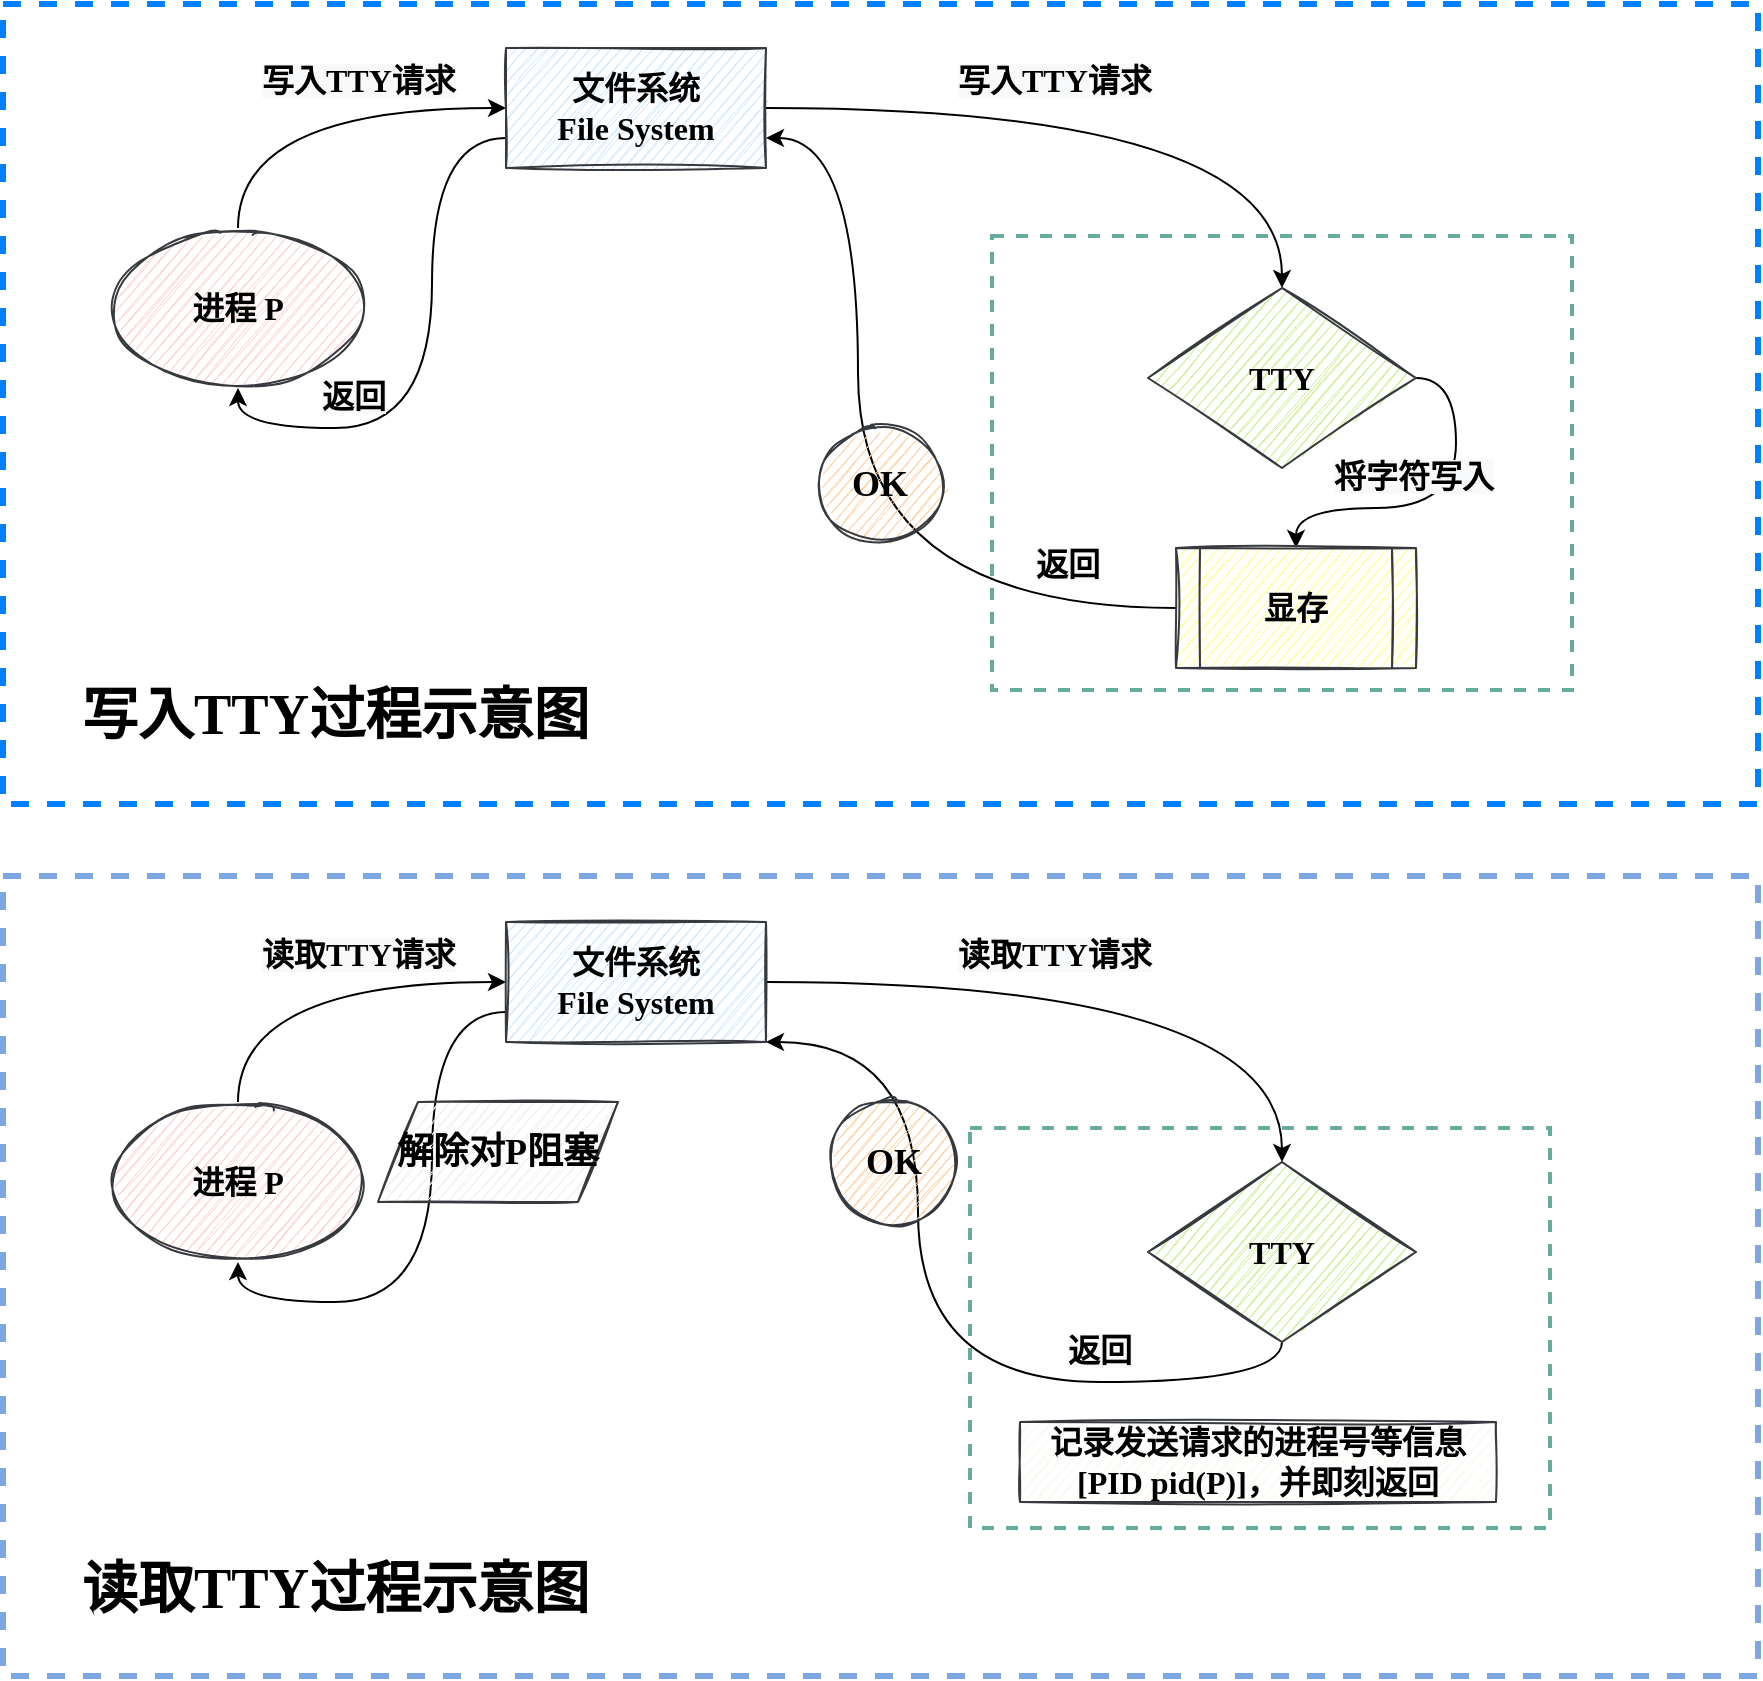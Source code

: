 <mxfile version="14.1.1" type="github">
  <diagram id="re15Rb0JpsQiYsEudaRB" name="Page-1">
    <mxGraphModel dx="2146" dy="829" grid="1" gridSize="10" guides="1" tooltips="1" connect="1" arrows="1" fold="1" page="1" pageScale="1" pageWidth="827" pageHeight="1169" math="0" shadow="0">
      <root>
        <mxCell id="0" />
        <mxCell id="1" parent="0" />
        <mxCell id="iDL0mzzt14MPATJzExOn-133" value="" style="rounded=0;whiteSpace=wrap;html=1;shadow=0;glass=0;sketch=0;strokeWidth=3;fillColor=none;gradientColor=none;dashed=1;strokeColor=#007FFF;" vertex="1" parent="1">
          <mxGeometry x="42.5" y="251" width="877.5" height="400" as="geometry" />
        </mxCell>
        <mxCell id="iDL0mzzt14MPATJzExOn-134" style="edgeStyle=orthogonalEdgeStyle;curved=1;rounded=0;orthogonalLoop=1;jettySize=auto;html=1;exitX=0.5;exitY=0;exitDx=0;exitDy=0;entryX=0;entryY=0.5;entryDx=0;entryDy=0;strokeWidth=1;" edge="1" parent="1" source="iDL0mzzt14MPATJzExOn-135" target="iDL0mzzt14MPATJzExOn-138">
          <mxGeometry relative="1" as="geometry" />
        </mxCell>
        <mxCell id="iDL0mzzt14MPATJzExOn-135" value="&lt;b style=&quot;font-family: &amp;#34;comic sans ms&amp;#34; ; font-size: 16px&quot;&gt;进程 P&lt;/b&gt;" style="ellipse;whiteSpace=wrap;html=1;rounded=0;shadow=0;glass=0;sketch=1;strokeWidth=1;fillColor=#ffcccc;strokeColor=#36393d;" vertex="1" parent="1">
          <mxGeometry x="100" y="363" width="120" height="80" as="geometry" />
        </mxCell>
        <mxCell id="iDL0mzzt14MPATJzExOn-136" style="edgeStyle=orthogonalEdgeStyle;curved=1;rounded=0;orthogonalLoop=1;jettySize=auto;html=1;exitX=1;exitY=0.5;exitDx=0;exitDy=0;entryX=0.5;entryY=0;entryDx=0;entryDy=0;strokeWidth=1;" edge="1" parent="1" source="iDL0mzzt14MPATJzExOn-138" target="iDL0mzzt14MPATJzExOn-141">
          <mxGeometry relative="1" as="geometry" />
        </mxCell>
        <mxCell id="iDL0mzzt14MPATJzExOn-137" style="edgeStyle=orthogonalEdgeStyle;curved=1;rounded=0;orthogonalLoop=1;jettySize=auto;html=1;exitX=0;exitY=0.75;exitDx=0;exitDy=0;entryX=0.5;entryY=1;entryDx=0;entryDy=0;strokeWidth=1;" edge="1" parent="1" source="iDL0mzzt14MPATJzExOn-138" target="iDL0mzzt14MPATJzExOn-135">
          <mxGeometry relative="1" as="geometry" />
        </mxCell>
        <mxCell id="iDL0mzzt14MPATJzExOn-138" value="&lt;font face=&quot;comic sans ms&quot;&gt;&lt;span style=&quot;font-size: 16px&quot;&gt;&lt;b&gt;文件系统&lt;br&gt;File System&lt;br&gt;&lt;/b&gt;&lt;/span&gt;&lt;/font&gt;" style="rounded=0;whiteSpace=wrap;html=1;shadow=0;sketch=1;fillColor=#cce5ff;strokeColor=#36393d;" vertex="1" parent="1">
          <mxGeometry x="294" y="273" width="130" height="60" as="geometry" />
        </mxCell>
        <mxCell id="iDL0mzzt14MPATJzExOn-139" value="&lt;b style=&quot;color: rgb(0 , 0 , 0) ; font-family: &amp;#34;comic sans ms&amp;#34; ; font-size: 16px ; font-style: normal ; letter-spacing: normal ; text-align: center ; text-indent: 0px ; text-transform: none ; word-spacing: 0px ; background-color: rgb(248 , 249 , 250)&quot;&gt;写入TTY请求&lt;/b&gt;" style="text;whiteSpace=wrap;html=1;rounded=0;" vertex="1" parent="1">
          <mxGeometry x="170" y="273" width="100" height="30" as="geometry" />
        </mxCell>
        <mxCell id="iDL0mzzt14MPATJzExOn-140" style="edgeStyle=orthogonalEdgeStyle;curved=1;rounded=0;orthogonalLoop=1;jettySize=auto;html=1;exitX=1;exitY=0.5;exitDx=0;exitDy=0;entryX=0.5;entryY=0;entryDx=0;entryDy=0;strokeWidth=1;" edge="1" parent="1" source="iDL0mzzt14MPATJzExOn-141" target="iDL0mzzt14MPATJzExOn-147">
          <mxGeometry relative="1" as="geometry" />
        </mxCell>
        <mxCell id="iDL0mzzt14MPATJzExOn-141" value="&lt;b style=&quot;font-family: &amp;#34;comic sans ms&amp;#34; ; font-size: 16px&quot;&gt;TTY&lt;/b&gt;" style="rhombus;whiteSpace=wrap;html=1;rounded=0;shadow=0;glass=0;sketch=1;strokeColor=#36393d;strokeWidth=1;fillColor=#cdeb8b;" vertex="1" parent="1">
          <mxGeometry x="615" y="393" width="134" height="90" as="geometry" />
        </mxCell>
        <mxCell id="iDL0mzzt14MPATJzExOn-142" value="&lt;b style=&quot;color: rgb(0 , 0 , 0) ; font-family: &amp;#34;comic sans ms&amp;#34; ; font-size: 16px ; font-style: normal ; letter-spacing: normal ; text-align: center ; text-indent: 0px ; text-transform: none ; word-spacing: 0px ; background-color: rgb(248 , 249 , 250)&quot;&gt;写入TTY请求&lt;/b&gt;" style="text;whiteSpace=wrap;html=1;rounded=0;" vertex="1" parent="1">
          <mxGeometry x="517.5" y="273" width="122.5" height="30" as="geometry" />
        </mxCell>
        <mxCell id="iDL0mzzt14MPATJzExOn-143" value="" style="rounded=0;whiteSpace=wrap;html=1;shadow=0;glass=0;dashed=1;sketch=0;strokeWidth=2;fillColor=none;gradientColor=none;strokeColor=#67AB9F;" vertex="1" parent="1">
          <mxGeometry x="537" y="367" width="290" height="227" as="geometry" />
        </mxCell>
        <mxCell id="iDL0mzzt14MPATJzExOn-144" value="&lt;b style=&quot;color: rgb(0 , 0 , 0) ; font-family: &amp;#34;comic sans ms&amp;#34; ; font-size: 16px ; font-style: normal ; letter-spacing: normal ; text-align: center ; text-indent: 0px ; text-transform: none ; word-spacing: 0px ; background-color: rgb(248 , 249 , 250)&quot;&gt;返回&lt;/b&gt;" style="text;whiteSpace=wrap;html=1;rounded=0;" vertex="1" parent="1">
          <mxGeometry x="557" y="515" width="60" height="40" as="geometry" />
        </mxCell>
        <mxCell id="iDL0mzzt14MPATJzExOn-145" value="&lt;div style=&quot;text-align: center&quot;&gt;&lt;span style=&quot;font-size: 28px&quot;&gt;&lt;font face=&quot;comic sans ms&quot;&gt;&lt;b&gt;写入TTY过程示意图&lt;/b&gt;&lt;/font&gt;&lt;/span&gt;&lt;/div&gt;" style="text;whiteSpace=wrap;html=1;" vertex="1" parent="1">
          <mxGeometry x="80" y="583" width="270" height="30" as="geometry" />
        </mxCell>
        <mxCell id="iDL0mzzt14MPATJzExOn-146" style="edgeStyle=orthogonalEdgeStyle;curved=1;rounded=0;orthogonalLoop=1;jettySize=auto;html=1;exitX=0;exitY=0.5;exitDx=0;exitDy=0;entryX=1;entryY=0.75;entryDx=0;entryDy=0;strokeWidth=1;" edge="1" parent="1" source="iDL0mzzt14MPATJzExOn-147" target="iDL0mzzt14MPATJzExOn-138">
          <mxGeometry relative="1" as="geometry">
            <Array as="points">
              <mxPoint x="470" y="553" />
              <mxPoint x="470" y="318" />
            </Array>
          </mxGeometry>
        </mxCell>
        <mxCell id="iDL0mzzt14MPATJzExOn-147" value="&lt;b style=&quot;font-family: &amp;#34;comic sans ms&amp;#34; ; font-size: 16px&quot;&gt;显存&lt;/b&gt;" style="shape=process;whiteSpace=wrap;html=1;backgroundOutline=1;rounded=0;shadow=0;glass=0;sketch=1;strokeColor=#36393d;strokeWidth=1;fillColor=#ffff88;" vertex="1" parent="1">
          <mxGeometry x="629" y="523" width="120" height="60" as="geometry" />
        </mxCell>
        <mxCell id="iDL0mzzt14MPATJzExOn-148" value="&lt;b style=&quot;color: rgb(0, 0, 0); font-family: &amp;quot;comic sans ms&amp;quot;; font-size: 16px; font-style: normal; letter-spacing: normal; text-align: center; text-indent: 0px; text-transform: none; word-spacing: 0px; background-color: rgb(248, 249, 250);&quot;&gt;将字符写入&lt;/b&gt;" style="text;whiteSpace=wrap;html=1;" vertex="1" parent="1">
          <mxGeometry x="706" y="471" width="110" height="30" as="geometry" />
        </mxCell>
        <mxCell id="iDL0mzzt14MPATJzExOn-149" value="&lt;b style=&quot;font-family: &amp;#34;comic sans ms&amp;#34;&quot;&gt;&lt;font style=&quot;font-size: 18px&quot;&gt;OK&lt;/font&gt;&lt;/b&gt;" style="ellipse;whiteSpace=wrap;html=1;aspect=fixed;rounded=0;shadow=0;glass=0;sketch=1;strokeColor=#36393d;strokeWidth=1;fillColor=#ffcc99;" vertex="1" parent="1">
          <mxGeometry x="451.25" y="461" width="60" height="60" as="geometry" />
        </mxCell>
        <mxCell id="iDL0mzzt14MPATJzExOn-150" value="&lt;b style=&quot;color: rgb(0 , 0 , 0) ; font-family: &amp;#34;comic sans ms&amp;#34; ; font-size: 16px ; font-style: normal ; letter-spacing: normal ; text-align: center ; text-indent: 0px ; text-transform: none ; word-spacing: 0px ; background-color: rgb(248 , 249 , 250)&quot;&gt;返回&lt;/b&gt;" style="text;whiteSpace=wrap;html=1;rounded=0;" vertex="1" parent="1">
          <mxGeometry x="200" y="431" width="60" height="40" as="geometry" />
        </mxCell>
        <mxCell id="iDL0mzzt14MPATJzExOn-151" value="" style="rounded=0;whiteSpace=wrap;html=1;shadow=0;glass=0;sketch=0;strokeWidth=3;fillColor=none;gradientColor=none;dashed=1;strokeColor=#7EA6E0;" vertex="1" parent="1">
          <mxGeometry x="42.5" y="687" width="877.5" height="400" as="geometry" />
        </mxCell>
        <mxCell id="iDL0mzzt14MPATJzExOn-152" style="edgeStyle=orthogonalEdgeStyle;curved=1;rounded=0;orthogonalLoop=1;jettySize=auto;html=1;exitX=0.5;exitY=0;exitDx=0;exitDy=0;entryX=0;entryY=0.5;entryDx=0;entryDy=0;strokeWidth=1;" edge="1" parent="1" source="iDL0mzzt14MPATJzExOn-153" target="iDL0mzzt14MPATJzExOn-156">
          <mxGeometry relative="1" as="geometry" />
        </mxCell>
        <mxCell id="iDL0mzzt14MPATJzExOn-153" value="&lt;b style=&quot;font-family: &amp;#34;comic sans ms&amp;#34; ; font-size: 16px&quot;&gt;进程 P&lt;/b&gt;" style="ellipse;whiteSpace=wrap;html=1;rounded=0;shadow=0;glass=0;sketch=1;strokeWidth=1;fillColor=#ffcccc;strokeColor=#36393d;" vertex="1" parent="1">
          <mxGeometry x="100" y="800" width="120" height="80" as="geometry" />
        </mxCell>
        <mxCell id="iDL0mzzt14MPATJzExOn-154" style="edgeStyle=orthogonalEdgeStyle;curved=1;rounded=0;orthogonalLoop=1;jettySize=auto;html=1;exitX=1;exitY=0.5;exitDx=0;exitDy=0;entryX=0.5;entryY=0;entryDx=0;entryDy=0;strokeWidth=1;" edge="1" parent="1" source="iDL0mzzt14MPATJzExOn-156" target="iDL0mzzt14MPATJzExOn-159">
          <mxGeometry relative="1" as="geometry" />
        </mxCell>
        <mxCell id="iDL0mzzt14MPATJzExOn-155" style="edgeStyle=orthogonalEdgeStyle;curved=1;rounded=0;orthogonalLoop=1;jettySize=auto;html=1;exitX=0;exitY=0.75;exitDx=0;exitDy=0;entryX=0.5;entryY=1;entryDx=0;entryDy=0;strokeWidth=1;" edge="1" parent="1" source="iDL0mzzt14MPATJzExOn-156" target="iDL0mzzt14MPATJzExOn-153">
          <mxGeometry relative="1" as="geometry" />
        </mxCell>
        <mxCell id="iDL0mzzt14MPATJzExOn-156" value="&lt;font face=&quot;comic sans ms&quot;&gt;&lt;span style=&quot;font-size: 16px&quot;&gt;&lt;b&gt;文件系统&lt;br&gt;File System&lt;br&gt;&lt;/b&gt;&lt;/span&gt;&lt;/font&gt;" style="rounded=0;whiteSpace=wrap;html=1;shadow=0;sketch=1;fillColor=#cce5ff;strokeColor=#36393d;" vertex="1" parent="1">
          <mxGeometry x="294" y="710" width="130" height="60" as="geometry" />
        </mxCell>
        <mxCell id="iDL0mzzt14MPATJzExOn-157" value="&lt;b style=&quot;color: rgb(0 , 0 , 0) ; font-family: &amp;#34;comic sans ms&amp;#34; ; font-size: 16px ; font-style: normal ; letter-spacing: normal ; text-align: center ; text-indent: 0px ; text-transform: none ; word-spacing: 0px ; background-color: rgb(248 , 249 , 250)&quot;&gt;读取TTY请求&lt;/b&gt;" style="text;whiteSpace=wrap;html=1;rounded=0;" vertex="1" parent="1">
          <mxGeometry x="170" y="710" width="100" height="30" as="geometry" />
        </mxCell>
        <mxCell id="iDL0mzzt14MPATJzExOn-158" style="edgeStyle=orthogonalEdgeStyle;curved=1;rounded=0;orthogonalLoop=1;jettySize=auto;html=1;exitX=0.5;exitY=1;exitDx=0;exitDy=0;entryX=1;entryY=1;entryDx=0;entryDy=0;strokeWidth=1;" edge="1" parent="1" source="iDL0mzzt14MPATJzExOn-159" target="iDL0mzzt14MPATJzExOn-156">
          <mxGeometry relative="1" as="geometry">
            <Array as="points">
              <mxPoint x="682" y="940" />
              <mxPoint x="500" y="940" />
              <mxPoint x="500" y="770" />
            </Array>
          </mxGeometry>
        </mxCell>
        <mxCell id="iDL0mzzt14MPATJzExOn-159" value="&lt;b style=&quot;font-family: &amp;#34;comic sans ms&amp;#34; ; font-size: 16px&quot;&gt;TTY&lt;/b&gt;" style="rhombus;whiteSpace=wrap;html=1;rounded=0;shadow=0;glass=0;sketch=1;strokeColor=#36393d;strokeWidth=1;fillColor=#cdeb8b;" vertex="1" parent="1">
          <mxGeometry x="615" y="830" width="134" height="90" as="geometry" />
        </mxCell>
        <mxCell id="iDL0mzzt14MPATJzExOn-160" value="&lt;b style=&quot;color: rgb(0 , 0 , 0) ; font-family: &amp;#34;comic sans ms&amp;#34; ; font-size: 16px ; font-style: normal ; letter-spacing: normal ; text-align: center ; text-indent: 0px ; text-transform: none ; word-spacing: 0px ; background-color: rgb(248 , 249 , 250)&quot;&gt;读取TTY请求&lt;/b&gt;" style="text;whiteSpace=wrap;html=1;rounded=0;" vertex="1" parent="1">
          <mxGeometry x="517.5" y="710" width="122.5" height="30" as="geometry" />
        </mxCell>
        <mxCell id="iDL0mzzt14MPATJzExOn-161" value="&lt;font face=&quot;comic sans ms&quot;&gt;&lt;span style=&quot;font-size: 16px&quot;&gt;&lt;b&gt;记录发送请求的进程号等信息&lt;br&gt;[PID pid(P)]，并即刻返回&lt;br&gt;&lt;/b&gt;&lt;/span&gt;&lt;/font&gt;" style="rounded=0;whiteSpace=wrap;html=1;shadow=0;sketch=1;fillColor=#f9f7ed;strokeColor=#36393d;" vertex="1" parent="1">
          <mxGeometry x="551" y="960" width="238" height="40" as="geometry" />
        </mxCell>
        <mxCell id="iDL0mzzt14MPATJzExOn-162" value="" style="rounded=0;whiteSpace=wrap;html=1;shadow=0;glass=0;dashed=1;sketch=0;strokeWidth=2;fillColor=none;gradientColor=none;strokeColor=#67AB9F;" vertex="1" parent="1">
          <mxGeometry x="526" y="813" width="290" height="200" as="geometry" />
        </mxCell>
        <mxCell id="iDL0mzzt14MPATJzExOn-163" value="&lt;b style=&quot;color: rgb(0 , 0 , 0) ; font-family: &amp;#34;comic sans ms&amp;#34; ; font-size: 16px ; font-style: normal ; letter-spacing: normal ; text-align: center ; text-indent: 0px ; text-transform: none ; word-spacing: 0px ; background-color: rgb(248 , 249 , 250)&quot;&gt;返回&lt;/b&gt;" style="text;whiteSpace=wrap;html=1;rounded=0;" vertex="1" parent="1">
          <mxGeometry x="573" y="908" width="60" height="40" as="geometry" />
        </mxCell>
        <mxCell id="iDL0mzzt14MPATJzExOn-164" value="&lt;b style=&quot;font-family: &amp;#34;comic sans ms&amp;#34;&quot;&gt;&lt;font style=&quot;font-size: 18px&quot;&gt;OK&lt;/font&gt;&lt;/b&gt;" style="ellipse;whiteSpace=wrap;html=1;aspect=fixed;rounded=0;shadow=0;glass=0;sketch=1;strokeColor=#36393d;strokeWidth=1;fillColor=#ffcc99;" vertex="1" parent="1">
          <mxGeometry x="457.5" y="800" width="60" height="60" as="geometry" />
        </mxCell>
        <mxCell id="iDL0mzzt14MPATJzExOn-165" value="&lt;b style=&quot;font-family: &amp;#34;comic sans ms&amp;#34;&quot;&gt;&lt;font style=&quot;font-size: 18px&quot;&gt;解除对P阻塞&lt;/font&gt;&lt;/b&gt;" style="shape=parallelogram;perimeter=parallelogramPerimeter;whiteSpace=wrap;html=1;fixedSize=1;rounded=0;shadow=0;glass=0;sketch=1;strokeColor=#36393d;strokeWidth=1;fillColor=#eeeeee;" vertex="1" parent="1">
          <mxGeometry x="230" y="800" width="120" height="50" as="geometry" />
        </mxCell>
        <mxCell id="iDL0mzzt14MPATJzExOn-166" value="&lt;div style=&quot;text-align: center&quot;&gt;&lt;span style=&quot;font-size: 28px&quot;&gt;&lt;font face=&quot;comic sans ms&quot;&gt;&lt;b&gt;读取TTY过程示意图&lt;/b&gt;&lt;/font&gt;&lt;/span&gt;&lt;/div&gt;" style="text;whiteSpace=wrap;html=1;" vertex="1" parent="1">
          <mxGeometry x="80" y="1020" width="270" height="30" as="geometry" />
        </mxCell>
      </root>
    </mxGraphModel>
  </diagram>
</mxfile>

